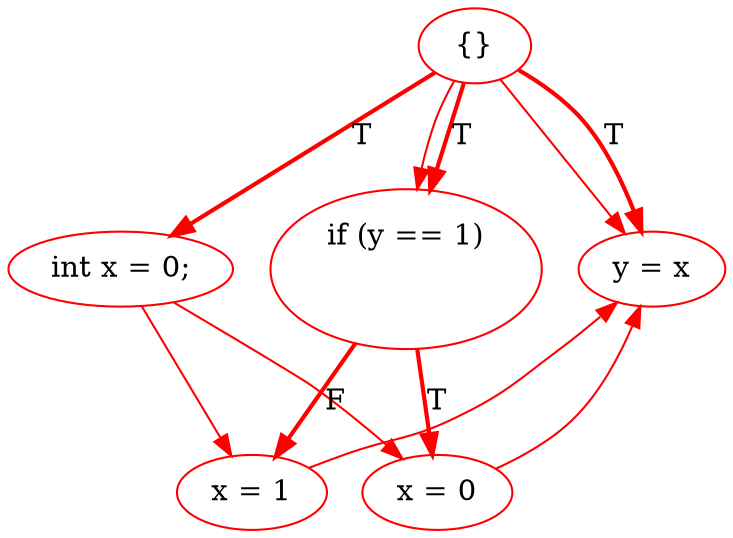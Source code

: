 digraph {
rankdir=TD;
3[label="{}",color=red]; 
3 -> 4[label="T",style=bold,color=red];
4[label="int x = 0;",color=red];
4 -> 1[color=red];
4 -> 2[color=red];
3 -> 0[label="T",style=bold,color=red];
0[label="if (y == 1)
    ",color=red]; 
0 -> 1[label="T",style=bold,color=red];
1[label="x = 0",color=red];
1 -> 5[color=red];
0 -> 2[label="F",style=bold,color=red];
2[label="x = 1",color=red];
2 -> 5[color=red];
3 -> 5[label="T",style=bold,color=red];
5[label="y = x",color=red];
3 -> 0[color=red];
3 -> 5[color=red];
{ rank=same 4 0 5 }{ rank=same 1 2 }
}